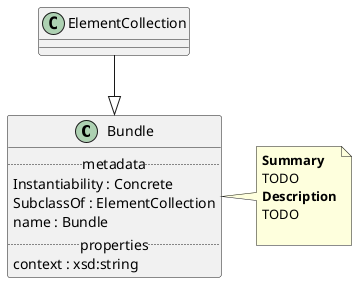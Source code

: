 @startuml
class Bundle {
.. metadata ..
    Instantiability : Concrete
    SubclassOf : ElementCollection
    name : Bundle
.. properties ..
    context : xsd:string
}
note right of Bundle
<b>Summary</b>
TODO
<b>Description</b>
TODO

end note
"ElementCollection" --|> "Bundle"
@enduml
